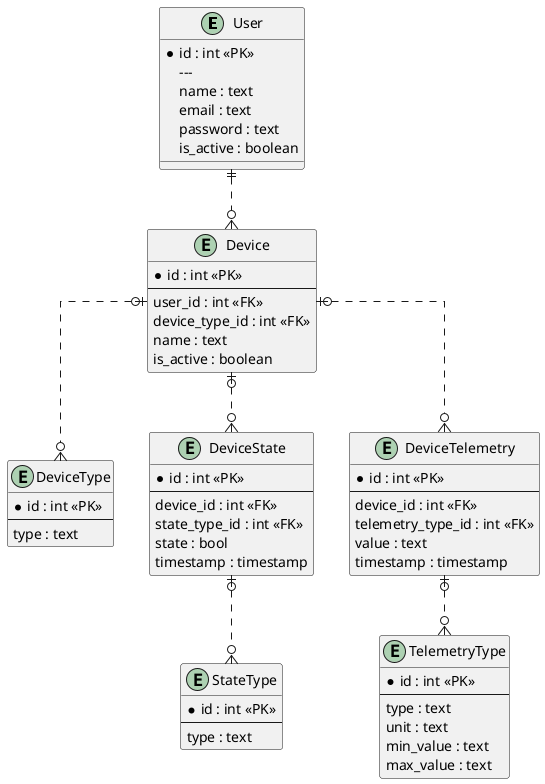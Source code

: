 @startuml

' hide the spot
' hide circle

' avoid problems with angled crows feet
skinparam linetype ortho

entity "User" {
  *id : int <<PK>>
  --- 
  name : text
  email : text
  password : text
  is_active : boolean
}

entity "Device" {
  *id : int <<PK>>
  ---
  user_id : int <<FK>>
  device_type_id : int <<FK>>
  name : text
  is_active : boolean
}

entity "DeviceType" {
  *id : int <<PK>>
  ---
  type : text
}

entity "DeviceState" {
  *id : int <<PK>>
  ---
  device_id : int <<FK>>
  state_type_id : int <<FK>>
  state : bool
  timestamp : timestamp
}

entity "StateType" {
  *id : int <<PK>>
  ---
  type : text
}

entity "DeviceTelemetry" {
  *id : int <<PK>>
  ---
  device_id : int <<FK>>
  telemetry_type_id : int <<FK>>
  value : text
  timestamp : timestamp
}

entity "TelemetryType" {
  *id : int <<PK>>
  ---
  type : text
  unit : text
  min_value : text
  max_value : text
}



' Взаимосвязи между сущностями

User    ||..o{  Device
Device  |o..o{  DeviceType
Device  |o..o{  DeviceState
Device  |o..o{  DeviceTelemetry
DeviceState  |o..o{  StateType
DeviceTelemetry  |o..o{  TelemetryType


@enduml